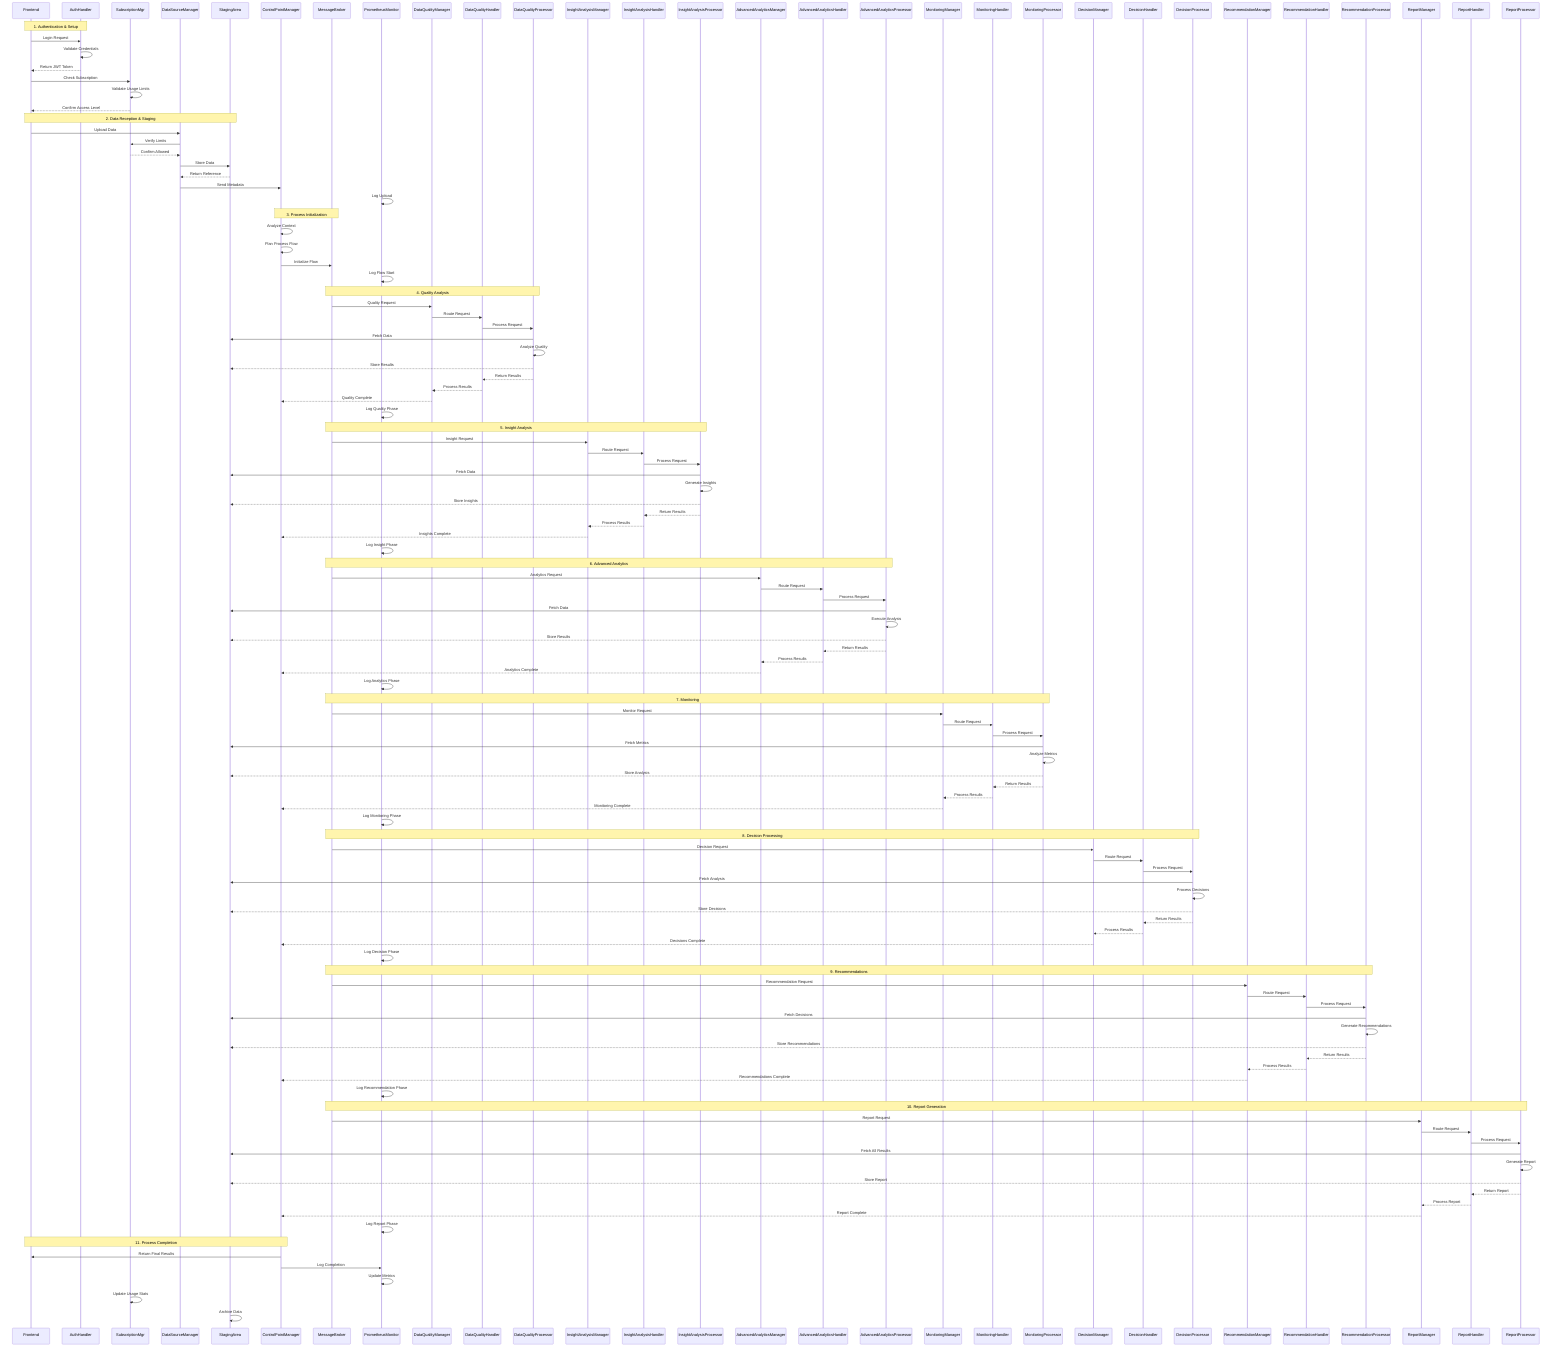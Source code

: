 sequenceDiagram
    %% Core System Components
    participant UI as Frontend
    participant Auth as AuthHandler
    participant Sub as SubscriptionMgr
    participant DSM as DataSourceManager
    participant SA as StagingArea
    participant CPM as ControlPointManager
    participant MB as MessageBroker
    participant Monitor as PrometheusMonitor

    %% Data Quality Components
    participant DQM as DataQualityManager
    participant DQH as DataQualityHandler
    participant DQP as DataQualityProcessor

    %% Insight Components
    participant IAM as InsightAnalysisManager
    participant IAH as InsightAnalysisHandler
    participant IAP as InsightAnalysisProcessor

    %% Advanced Analytics Components
    participant AAM as AdvancedAnalyticsManager
    participant AAH as AdvancedAnalyticsHandler
    participant AAP as AdvancedAnalyticsProcessor

    %% Monitoring Components
    participant MM as MonitoringManager
    participant MH as MonitoringHandler
    participant MP as MonitoringProcessor

    %% Decision Components
    participant DM as DecisionManager
    participant DH as DecisionHandler
    participant DP as DecisionProcessor

    %% Recommendation Components
    participant RM as RecommendationManager
    participant RH as RecommendationHandler
    participant RP as RecommendationProcessor

    %% Report Components
    participant RPM as ReportManager
    participant RPH as ReportHandler
    participant RPP as ReportProcessor

    %% 1. Initial Authentication & Setup
    Note over UI, Auth: 1. Authentication & Setup
    UI->>Auth: Login Request
    Auth->>Auth: Validate Credentials
    Auth-->>UI: Return JWT Token
    UI->>Sub: Check Subscription
    Sub->>Sub: Validate Usage Limits
    Sub-->>UI: Confirm Access Level

    %% 2. Data Source Management & Staging
    Note over UI, SA: 2. Data Reception & Staging
    UI->>DSM: Upload Data
    DSM->>Sub: Verify Limits
    Sub-->>DSM: Confirm Allowed
    DSM->>SA: Store Data
    SA-->>DSM: Return Reference
    DSM->>CPM: Send Metadata
    Monitor->>Monitor: Log Upload

    %% 3. Control Point Management
    Note over CPM, MB: 3. Process Initialization
    CPM->>CPM: Analyze Context
    CPM->>CPM: Plan Process Flow
    CPM->>MB: Initialize Flow
    Monitor->>Monitor: Log Flow Start

    %% 4. Quality Analysis Phase
    Note over MB, DQP: 4. Quality Analysis
    MB->>DQM: Quality Request
    DQM->>DQH: Route Request
    DQH->>DQP: Process Request
    DQP->>SA: Fetch Data
    DQP->>DQP: Analyze Quality
    DQP-->>SA: Store Results
    DQP-->>DQH: Return Results
    DQH-->>DQM: Process Results
    DQM-->>CPM: Quality Complete
    Monitor->>Monitor: Log Quality Phase

    %% 5. Basic Insight Analysis
    Note over MB, IAP: 5. Insight Analysis
    MB->>IAM: Insight Request
    IAM->>IAH: Route Request
    IAH->>IAP: Process Request
    IAP->>SA: Fetch Data
    IAP->>IAP: Generate Insights
    IAP-->>SA: Store Insights
    IAP-->>IAH: Return Results
    IAH-->>IAM: Process Results
    IAM-->>CPM: Insights Complete
    Monitor->>Monitor: Log Insight Phase

    %% 6. Advanced Analytics (If Needed)
    Note over MB, AAP: 6. Advanced Analytics
    MB->>AAM: Analytics Request
    AAM->>AAH: Route Request
    AAH->>AAP: Process Request
    AAP->>SA: Fetch Data
    AAP->>AAP: Execute Analysis
    AAP-->>SA: Store Results
    AAP-->>AAH: Return Results
    AAH-->>AAM: Process Results
    AAM-->>CPM: Analytics Complete
    Monitor->>Monitor: Log Analytics Phase

    %% 7. Monitoring Analysis
    Note over MB, MP: 7. Monitoring
    MB->>MM: Monitor Request
    MM->>MH: Route Request
    MH->>MP: Process Request
    MP->>SA: Fetch Metrics
    MP->>MP: Analyze Metrics
    MP-->>SA: Store Analysis
    MP-->>MH: Return Results
    MH-->>MM: Process Results
    MM-->>CPM: Monitoring Complete
    Monitor->>Monitor: Log Monitoring Phase

    %% 8. Decision Processing
    Note over MB, DP: 8. Decision Processing
    MB->>DM: Decision Request
    DM->>DH: Route Request
    DH->>DP: Process Request
    DP->>SA: Fetch Analysis
    DP->>DP: Process Decisions
    DP-->>SA: Store Decisions
    DP-->>DH: Return Results
    DH-->>DM: Process Results
    DM-->>CPM: Decisions Complete
    Monitor->>Monitor: Log Decision Phase

    %% 9. Recommendation Generation
    Note over MB, RP: 9. Recommendations
    MB->>RM: Recommendation Request
    RM->>RH: Route Request
    RH->>RP: Process Request
    RP->>SA: Fetch Decisions
    RP->>RP: Generate Recommendations
    RP-->>SA: Store Recommendations
    RP-->>RH: Return Results
    RH-->>RM: Process Results
    RM-->>CPM: Recommendations Complete
    Monitor->>Monitor: Log Recommendation Phase

    %% 10. Report Generation
    Note over MB, RPP: 10. Report Generation
    MB->>RPM: Report Request
    RPM->>RPH: Route Request
    RPH->>RPP: Process Request
    RPP->>SA: Fetch All Results
    RPP->>RPP: Generate Report
    RPP-->>SA: Store Report
    RPP-->>RPH: Return Report
    RPH-->>RPM: Process Report
    RPM-->>CPM: Report Complete
    Monitor->>Monitor: Log Report Phase

    %% Process Completion
    Note over CPM, UI: 11. Process Completion
    CPM->>UI: Return Final Results
    CPM->>Monitor: Log Completion
    Monitor->>Monitor: Update Metrics
    Sub->>Sub: Update Usage Stats
    SA->>SA: Archive Data